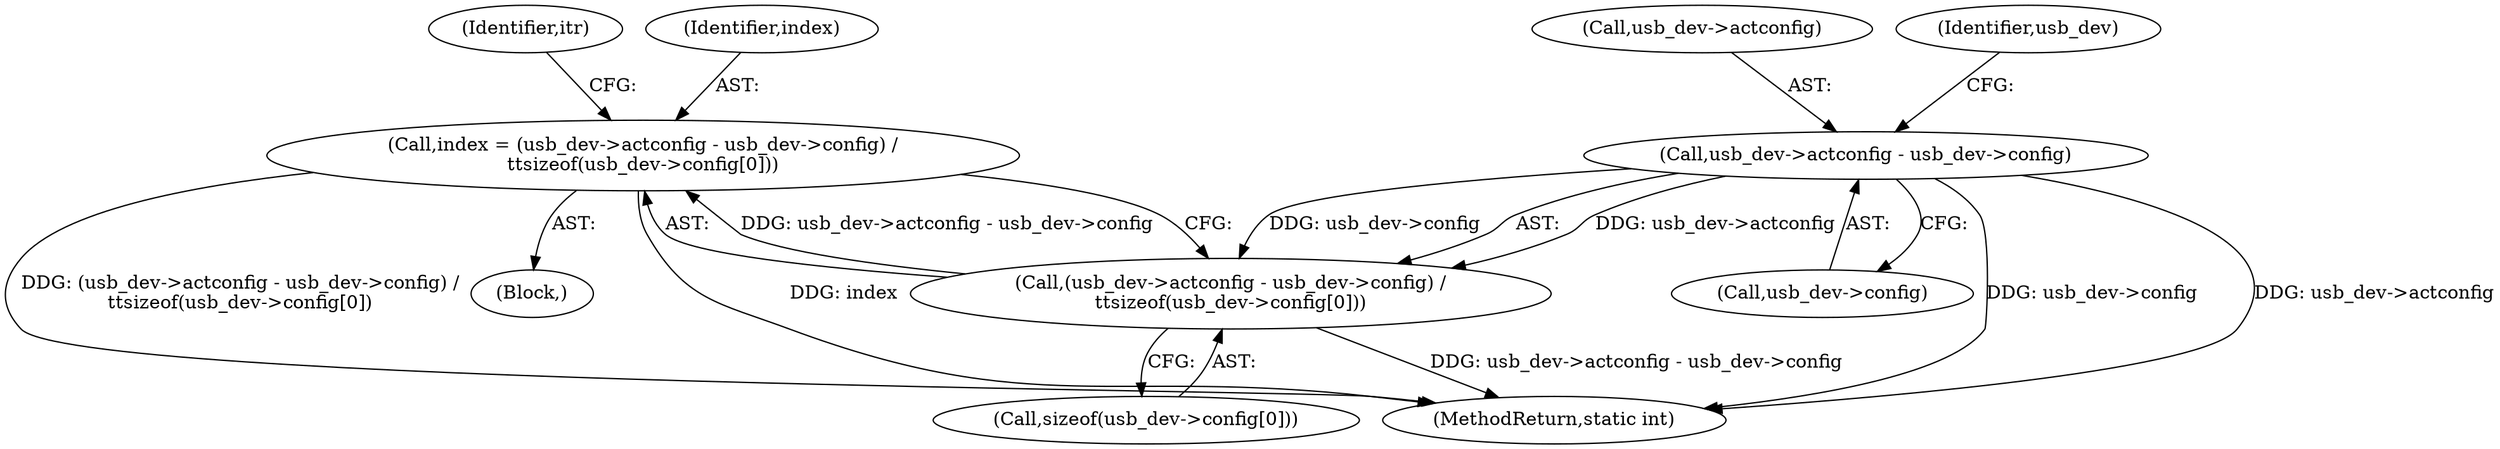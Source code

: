 digraph "0_linux_704620afc70cf47abb9d6a1a57f3825d2bca49cf_1@integer" {
"1000138" [label="(Call,index = (usb_dev->actconfig - usb_dev->config) /\n\t\tsizeof(usb_dev->config[0]))"];
"1000140" [label="(Call,(usb_dev->actconfig - usb_dev->config) /\n\t\tsizeof(usb_dev->config[0]))"];
"1000141" [label="(Call,usb_dev->actconfig - usb_dev->config)"];
"1000155" [label="(Identifier,itr)"];
"1000141" [label="(Call,usb_dev->actconfig - usb_dev->config)"];
"1000378" [label="(MethodReturn,static int)"];
"1000142" [label="(Call,usb_dev->actconfig)"];
"1000105" [label="(Block,)"];
"1000148" [label="(Call,sizeof(usb_dev->config[0]))"];
"1000151" [label="(Identifier,usb_dev)"];
"1000139" [label="(Identifier,index)"];
"1000138" [label="(Call,index = (usb_dev->actconfig - usb_dev->config) /\n\t\tsizeof(usb_dev->config[0]))"];
"1000140" [label="(Call,(usb_dev->actconfig - usb_dev->config) /\n\t\tsizeof(usb_dev->config[0]))"];
"1000145" [label="(Call,usb_dev->config)"];
"1000138" -> "1000105"  [label="AST: "];
"1000138" -> "1000140"  [label="CFG: "];
"1000139" -> "1000138"  [label="AST: "];
"1000140" -> "1000138"  [label="AST: "];
"1000155" -> "1000138"  [label="CFG: "];
"1000138" -> "1000378"  [label="DDG: index"];
"1000138" -> "1000378"  [label="DDG: (usb_dev->actconfig - usb_dev->config) /\n\t\tsizeof(usb_dev->config[0])"];
"1000140" -> "1000138"  [label="DDG: usb_dev->actconfig - usb_dev->config"];
"1000140" -> "1000148"  [label="CFG: "];
"1000141" -> "1000140"  [label="AST: "];
"1000148" -> "1000140"  [label="AST: "];
"1000140" -> "1000378"  [label="DDG: usb_dev->actconfig - usb_dev->config"];
"1000141" -> "1000140"  [label="DDG: usb_dev->actconfig"];
"1000141" -> "1000140"  [label="DDG: usb_dev->config"];
"1000141" -> "1000145"  [label="CFG: "];
"1000142" -> "1000141"  [label="AST: "];
"1000145" -> "1000141"  [label="AST: "];
"1000151" -> "1000141"  [label="CFG: "];
"1000141" -> "1000378"  [label="DDG: usb_dev->actconfig"];
"1000141" -> "1000378"  [label="DDG: usb_dev->config"];
}
